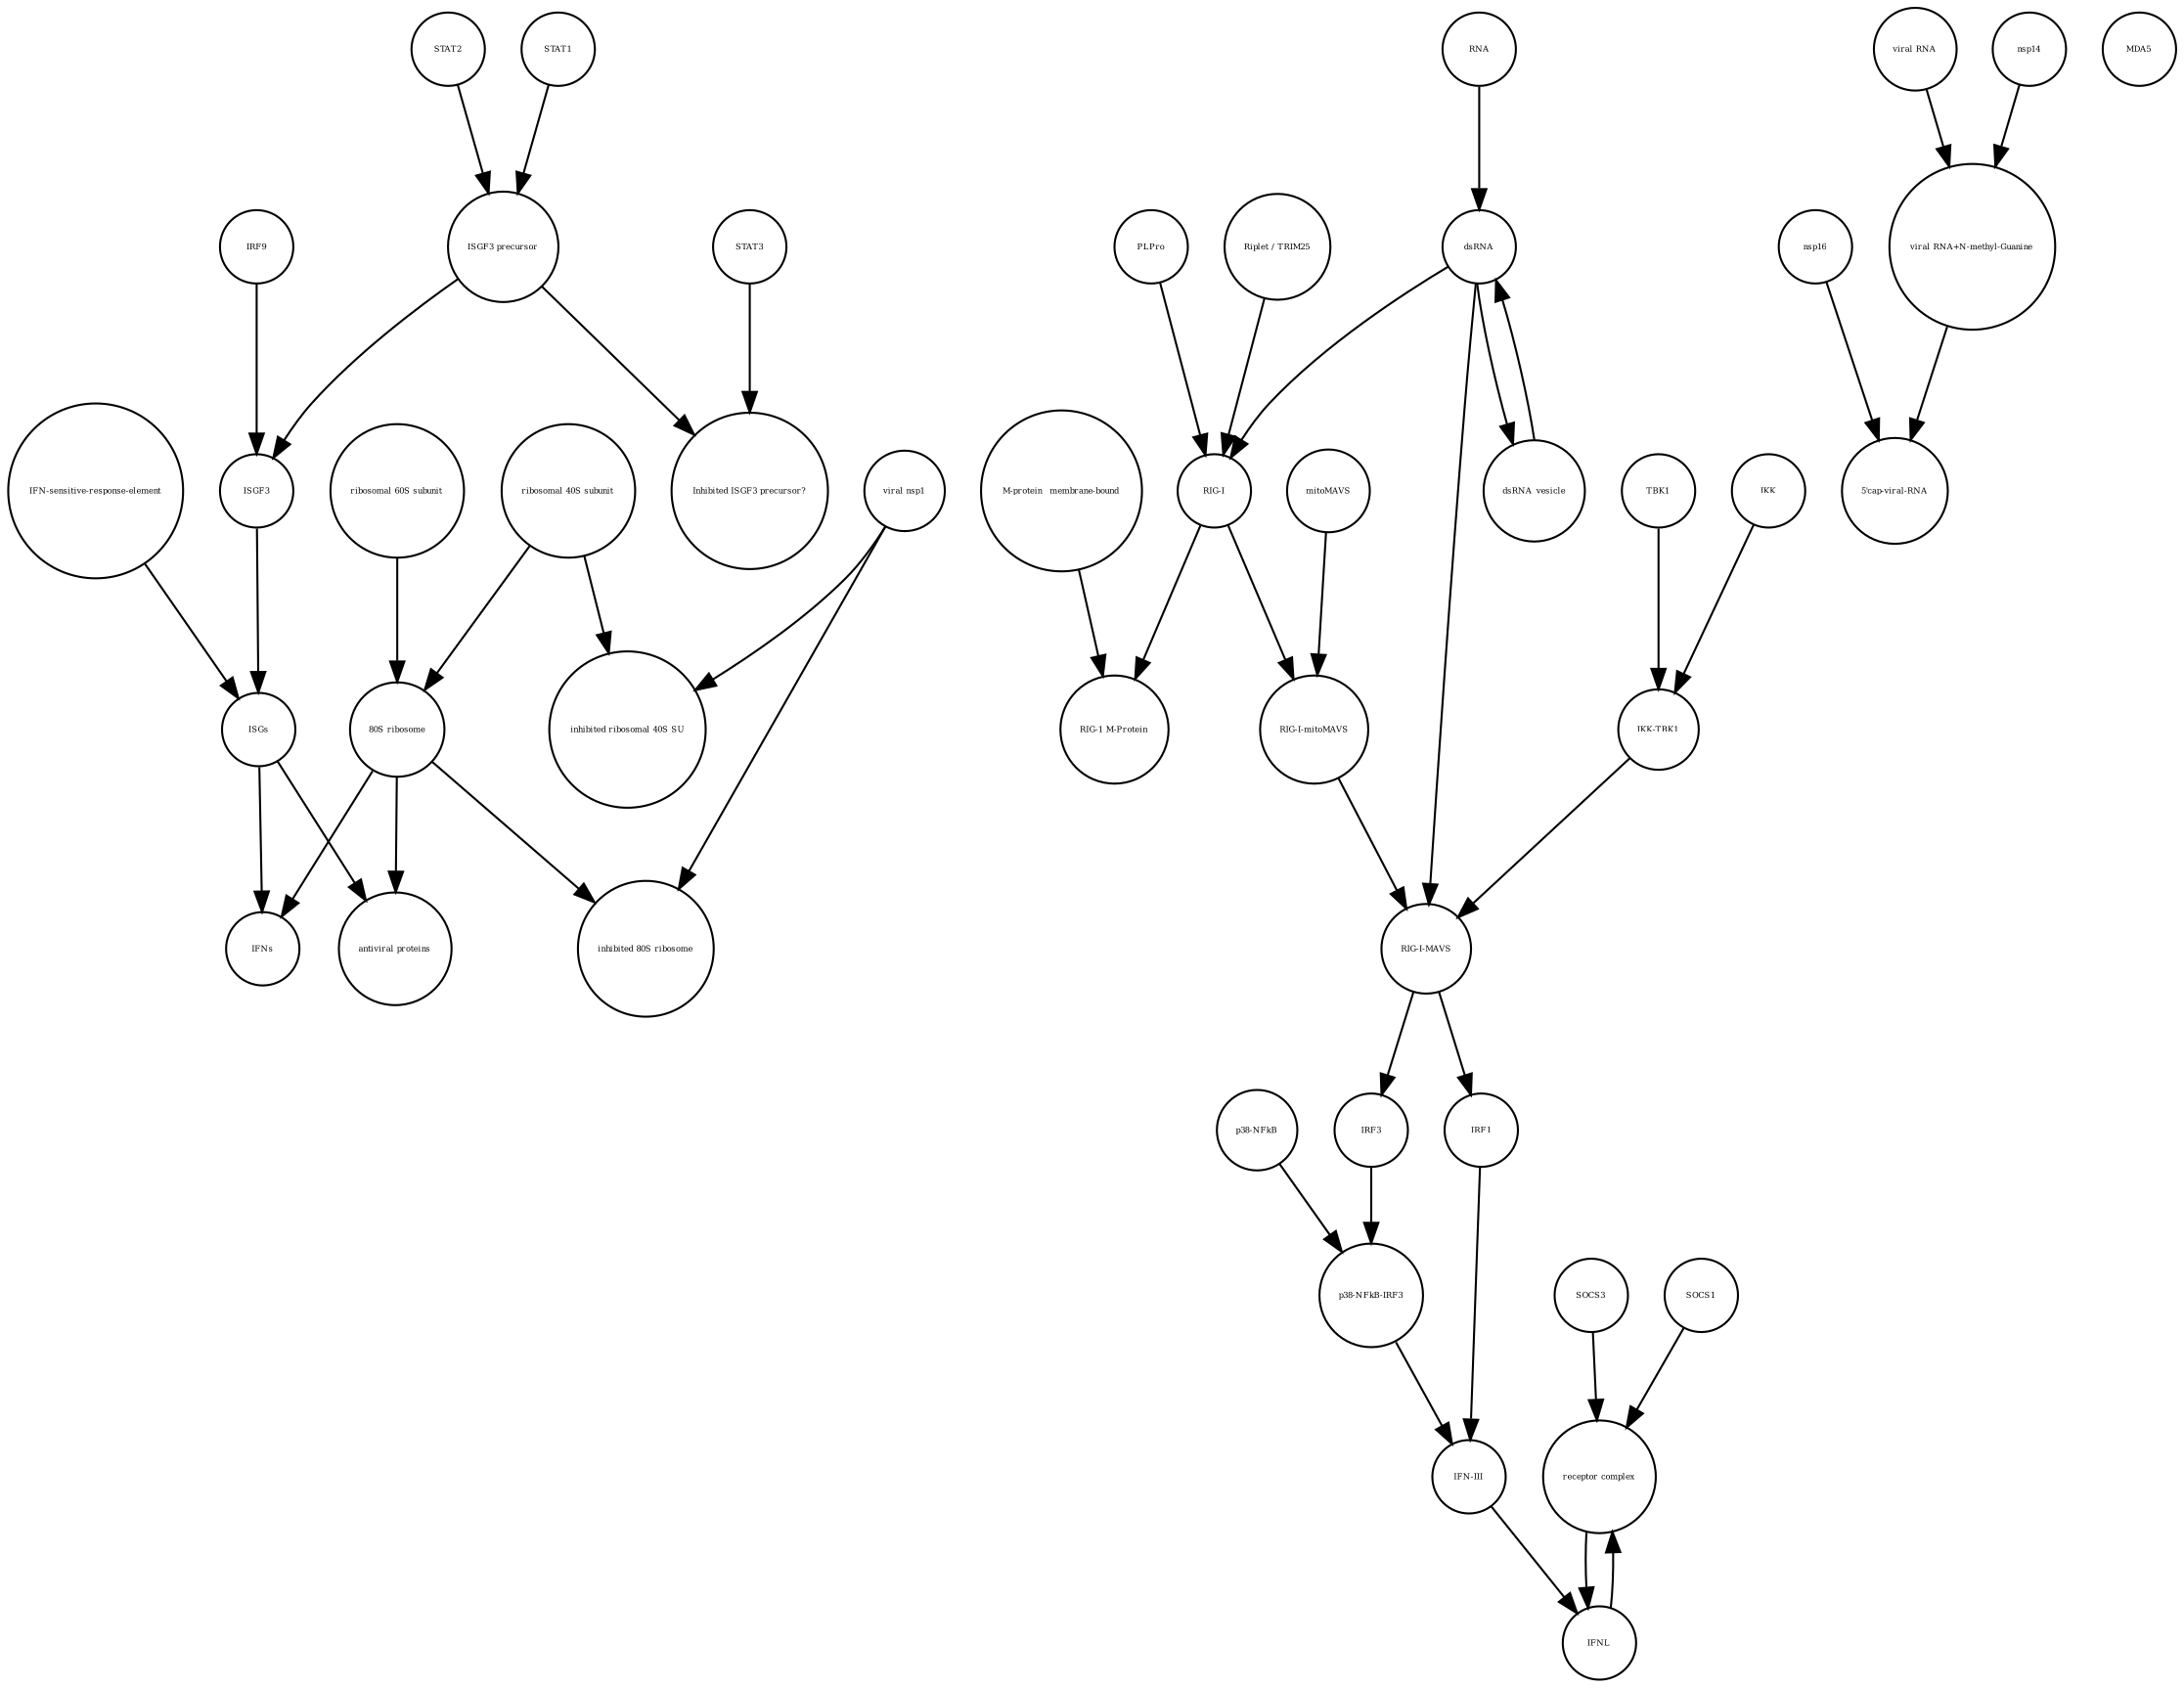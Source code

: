 strict digraph  {
"antiviral proteins" [annotation="", bipartite=0, cls=macromolecule, fontsize=4, label="antiviral proteins", shape=circle];
"viral nsp1" [annotation="", bipartite=0, cls=macromolecule, fontsize=4, label="viral nsp1", shape=circle];
"receptor complex" [annotation="", bipartite=0, cls=complex, fontsize=4, label="receptor complex", shape=circle];
nsp16 [annotation="", bipartite=0, cls=macromolecule, fontsize=4, label=nsp16, shape=circle];
dsRNA [annotation="", bipartite=0, cls="nucleic acid feature", fontsize=4, label=dsRNA, shape=circle];
"viral RNA" [annotation="", bipartite=0, cls="nucleic acid feature", fontsize=4, label="viral RNA", shape=circle];
"IKK-TBK1" [annotation="", bipartite=0, cls=complex, fontsize=4, label="IKK-TBK1", shape=circle];
"p38-NFkB" [annotation="", bipartite=0, cls=complex, fontsize=4, label="p38-NFkB", shape=circle];
IRF1 [annotation="", bipartite=0, cls=macromolecule, fontsize=4, label=IRF1, shape=circle];
"RIG-I" [annotation="", bipartite=0, cls=macromolecule, fontsize=4, label="RIG-I", shape=circle];
MDA5 [annotation="", bipartite=0, cls=macromolecule, fontsize=4, label=MDA5, shape=circle];
IFNL [annotation="", bipartite=0, cls=macromolecule, fontsize=4, label=IFNL, shape=circle];
"RIG-1 M-Protein" [annotation="", bipartite=0, cls=complex, fontsize=4, label="RIG-1 M-Protein", shape=circle];
"IFN-sensitive-response-element" [annotation="", bipartite=0, cls="nucleic acid feature", fontsize=4, label="IFN-sensitive-response-element", shape=circle];
"viral RNA+N-methyl-Guanine" [annotation="", bipartite=0, cls="nucleic acid feature", fontsize=4, label="viral RNA+N-methyl-Guanine", shape=circle];
IFNs [annotation="", bipartite=0, cls=macromolecule, fontsize=4, label=IFNs, shape=circle];
SOCS3 [annotation="", bipartite=0, cls=macromolecule, fontsize=4, label=SOCS3, shape=circle];
"RIG-I-mitoMAVS" [annotation="", bipartite=0, cls=complex, fontsize=4, label="RIG-I-mitoMAVS", shape=circle];
"5'cap-viral-RNA" [annotation="", bipartite=0, cls="nucleic acid feature", fontsize=4, label="5'cap-viral-RNA", shape=circle];
"ribosomal 60S subunit" [annotation="", bipartite=0, cls=complex, fontsize=4, label="ribosomal 60S subunit", shape=circle];
"ribosomal 40S subunit" [annotation="", bipartite=0, cls=complex, fontsize=4, label="ribosomal 40S subunit", shape=circle];
TBK1 [annotation="", bipartite=0, cls=macromolecule, fontsize=4, label=TBK1, shape=circle];
ISGF3 [annotation="", bipartite=0, cls=complex, fontsize=4, label=ISGF3, shape=circle];
"RIG-I-MAVS" [annotation="", bipartite=0, cls=complex, fontsize=4, label="RIG-I-MAVS", shape=circle];
"80S ribosome" [annotation="", bipartite=0, cls=complex, fontsize=4, label="80S ribosome", shape=circle];
IRF9 [annotation="", bipartite=0, cls=macromolecule, fontsize=4, label=IRF9, shape=circle];
"Inhibited ISGF3 precursor?" [annotation="", bipartite=0, cls=complex, fontsize=4, label="Inhibited ISGF3 precursor?", shape=circle];
"M-protein_ membrane-bound" [annotation="", bipartite=0, cls=macromolecule, fontsize=4, label="M-protein_ membrane-bound", shape=circle];
"IFN-III" [annotation="", bipartite=0, cls=macromolecule, fontsize=4, label="IFN-III", shape=circle];
STAT3 [annotation="", bipartite=0, cls=macromolecule, fontsize=4, label=STAT3, shape=circle];
PLPro [annotation="", bipartite=0, cls=macromolecule, fontsize=4, label=PLPro, shape=circle];
STAT2 [annotation="", bipartite=0, cls=macromolecule, fontsize=4, label=STAT2, shape=circle];
"Riplet / TRIM25" [annotation="", bipartite=0, cls=macromolecule, fontsize=4, label="Riplet / TRIM25", shape=circle];
STAT1 [annotation="", bipartite=0, cls=macromolecule, fontsize=4, label=STAT1, shape=circle];
"ISGF3 precursor" [annotation="", bipartite=0, cls=complex, fontsize=4, label="ISGF3 precursor", shape=circle];
dsRNA_vesicle [annotation="", bipartite=0, cls="nucleic acid feature", fontsize=4, label=dsRNA_vesicle, shape=circle];
SOCS1 [annotation="", bipartite=0, cls=macromolecule, fontsize=4, label=SOCS1, shape=circle];
"inhibited ribosomal 40S SU" [annotation="urn_miriam_doi_10.1101%2F2020.05.18.102467", bipartite=0, cls=complex, fontsize=4, label="inhibited ribosomal 40S SU", shape=circle];
IKK [annotation="", bipartite=0, cls=macromolecule, fontsize=4, label=IKK, shape=circle];
RNA [annotation="", bipartite=0, cls="nucleic acid feature", fontsize=4, label=RNA, shape=circle];
nsp14 [annotation="", bipartite=0, cls=macromolecule, fontsize=4, label=nsp14, shape=circle];
IRF3 [annotation="", bipartite=0, cls=macromolecule, fontsize=4, label=IRF3, shape=circle];
ISGs [annotation="", bipartite=0, cls="nucleic acid feature", fontsize=4, label=ISGs, shape=circle];
"inhibited 80S ribosome" [annotation="", bipartite=0, cls=complex, fontsize=4, label="inhibited 80S ribosome", shape=circle];
"p38-NFkB-IRF3" [annotation="", bipartite=0, cls=complex, fontsize=4, label="p38-NFkB-IRF3", shape=circle];
mitoMAVS [annotation="", bipartite=0, cls=macromolecule, fontsize=4, label=mitoMAVS, shape=circle];
"viral nsp1" -> "inhibited 80S ribosome"  [annotation="", interaction_type=production];
"viral nsp1" -> "inhibited ribosomal 40S SU"  [annotation="", interaction_type=production];
"receptor complex" -> IFNL  [annotation="", interaction_type=production];
nsp16 -> "5'cap-viral-RNA"  [annotation="urn_miriam_doi_10.1016%2Fj.chom.2020.05.008", interaction_type=catalysis];
dsRNA -> "RIG-I"  [annotation="", interaction_type="necessary stimulation"];
dsRNA -> "RIG-I-MAVS"  [annotation="", interaction_type="necessary stimulation"];
dsRNA -> dsRNA_vesicle  [annotation="", interaction_type=production];
"viral RNA" -> "viral RNA+N-methyl-Guanine"  [annotation="", interaction_type=production];
"IKK-TBK1" -> "RIG-I-MAVS"  [annotation="", interaction_type=production];
"p38-NFkB" -> "p38-NFkB-IRF3"  [annotation="", interaction_type=production];
IRF1 -> "IFN-III"  [annotation="", interaction_type=stimulation];
"RIG-I" -> "RIG-I-mitoMAVS"  [annotation="", interaction_type=production];
"RIG-I" -> "RIG-1 M-Protein"  [annotation="", interaction_type=production];
IFNL -> "receptor complex"  [annotation="", interaction_type=stimulation];
"IFN-sensitive-response-element" -> ISGs  [annotation="", interaction_type=production];
"viral RNA+N-methyl-Guanine" -> "5'cap-viral-RNA"  [annotation="", interaction_type=production];
SOCS3 -> "receptor complex"  [annotation="", interaction_type=production];
"RIG-I-mitoMAVS" -> "RIG-I-MAVS"  [annotation="", interaction_type=production];
"ribosomal 60S subunit" -> "80S ribosome"  [annotation="", interaction_type=production];
"ribosomal 40S subunit" -> "80S ribosome"  [annotation="", interaction_type=production];
"ribosomal 40S subunit" -> "inhibited ribosomal 40S SU"  [annotation="", interaction_type=production];
TBK1 -> "IKK-TBK1"  [annotation="", interaction_type=production];
ISGF3 -> ISGs  [annotation="", interaction_type="necessary stimulation"];
"RIG-I-MAVS" -> IRF3  [annotation="", interaction_type=stimulation];
"RIG-I-MAVS" -> IRF1  [annotation="", interaction_type=catalysis];
"80S ribosome" -> "antiviral proteins"  [annotation="", interaction_type=catalysis];
"80S ribosome" -> "inhibited 80S ribosome"  [annotation="", interaction_type=production];
"80S ribosome" -> IFNs  [annotation="", interaction_type=catalysis];
IRF9 -> ISGF3  [annotation="", interaction_type=production];
"M-protein_ membrane-bound" -> "RIG-1 M-Protein"  [annotation="", interaction_type=production];
"IFN-III" -> IFNL  [annotation="", interaction_type=production];
STAT3 -> "Inhibited ISGF3 precursor?"  [annotation="", interaction_type=production];
PLPro -> "RIG-I"  [annotation="", interaction_type=catalysis];
STAT2 -> "ISGF3 precursor"  [annotation="", interaction_type=production];
"Riplet / TRIM25" -> "RIG-I"  [annotation="", interaction_type=catalysis];
STAT1 -> "ISGF3 precursor"  [annotation="", interaction_type=production];
"ISGF3 precursor" -> ISGF3  [annotation="", interaction_type=production];
"ISGF3 precursor" -> "Inhibited ISGF3 precursor?"  [annotation="", interaction_type=production];
dsRNA_vesicle -> dsRNA  [annotation="", interaction_type=production];
SOCS1 -> "receptor complex"  [annotation="", interaction_type=production];
IKK -> "IKK-TBK1"  [annotation="", interaction_type=production];
RNA -> dsRNA  [annotation="", interaction_type=production];
nsp14 -> "viral RNA+N-methyl-Guanine"  [annotation="", interaction_type=catalysis];
IRF3 -> "p38-NFkB-IRF3"  [annotation="", interaction_type=production];
ISGs -> "antiviral proteins"  [annotation="", interaction_type=production];
ISGs -> IFNs  [annotation="", interaction_type=production];
"p38-NFkB-IRF3" -> "IFN-III"  [annotation="", interaction_type=stimulation];
mitoMAVS -> "RIG-I-mitoMAVS"  [annotation="", interaction_type=production];
}
